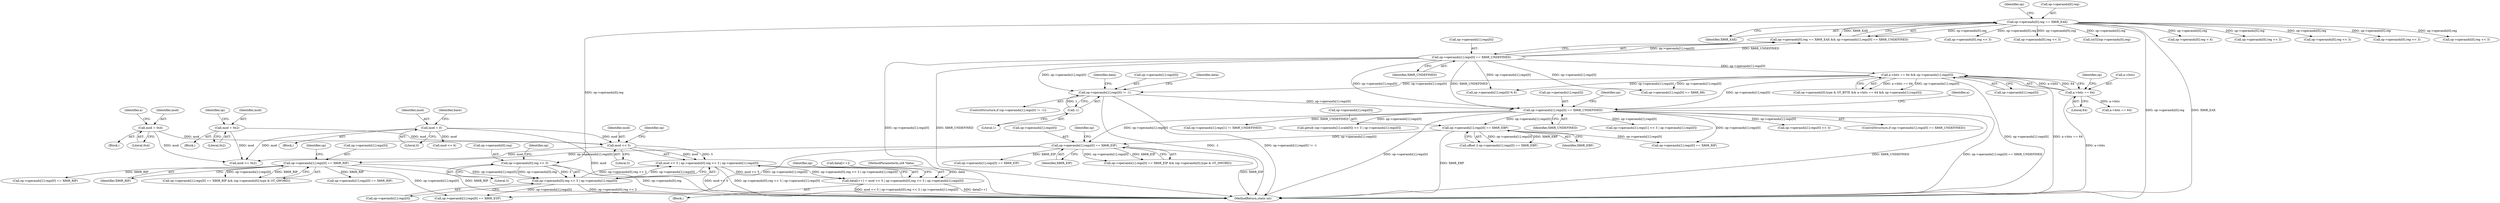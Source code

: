 digraph "0_radare2_f17bfd9f1da05f30f23a4dd05e9d2363e1406948@API" {
"1003043" [label="(Call,mod << 5 | op->operands[0].reg << 3 | op->operands[1].regs[0])"];
"1003044" [label="(Call,mod << 5)"];
"1000116" [label="(Call,mod = 0)"];
"1002863" [label="(Call,mod = 0x4)"];
"1002849" [label="(Call,mod = 0x2)"];
"1003047" [label="(Call,op->operands[0].reg << 3 | op->operands[1].regs[0])"];
"1003048" [label="(Call,op->operands[0].reg << 3)"];
"1002031" [label="(Call,op->operands[0].reg == X86R_EAX)"];
"1003009" [label="(Call,op->operands[1].regs[0] == X86R_RIP)"];
"1002979" [label="(Call,op->operands[1].regs[0] == X86R_EIP)"];
"1002541" [label="(Call,op->operands[1].regs[0] == X86R_UNDEFINED)"];
"1002172" [label="(Call,a->bits == 64 && op->operands[1].regs[0])"];
"1002173" [label="(Call,a->bits == 64)"];
"1002040" [label="(Call,op->operands[1].regs[0] == X86R_UNDEFINED)"];
"1002388" [label="(Call,op->operands[1].regs[0] != -1)"];
"1002398" [label="(Call,-1)"];
"1002837" [label="(Call,op->operands[1].regs[0] == X86R_EBP)"];
"1003038" [label="(Call,data[l++] = mod << 5 | op->operands[0].reg << 3 | op->operands[1].regs[0])"];
"1002045" [label="(Identifier,op)"];
"1002358" [label="(Call,a->bits == 64)"];
"1002870" [label="(Identifier,a)"];
"1002857" [label="(Identifier,op)"];
"1003072" [label="(Identifier,op)"];
"1002556" [label="(Identifier,a)"];
"1002388" [label="(Call,op->operands[1].regs[0] != -1)"];
"1002039" [label="(Identifier,X86R_EAX)"];
"1002865" [label="(Literal,0x4)"];
"1003047" [label="(Call,op->operands[0].reg << 3 | op->operands[1].regs[0])"];
"1002551" [label="(Identifier,X86R_UNDEFINED)"];
"1003009" [label="(Call,op->operands[1].regs[0] == X86R_RIP)"];
"1003048" [label="(Call,op->operands[0].reg << 3)"];
"1002173" [label="(Call,a->bits == 64)"];
"1002851" [label="(Literal,0x2)"];
"1002811" [label="(Call,op->operands[1].regs[1] << 3 | op->operands[1].regs[0])"];
"1002989" [label="(Identifier,X86R_EIP)"];
"1002980" [label="(Call,op->operands[1].regs[0])"];
"1003044" [label="(Call,mod << 5)"];
"1003045" [label="(Identifier,mod)"];
"1002178" [label="(Call,op->operands[1].regs[0])"];
"1002978" [label="(Call,op->operands[1].regs[0] == X86R_EIP && (op->operands[0].type & OT_DWORD))"];
"1003043" [label="(Call,mod << 5 | op->operands[0].reg << 3 | op->operands[1].regs[0])"];
"1000117" [label="(Identifier,mod)"];
"1003024" [label="(Identifier,op)"];
"1002699" [label="(Call,op->operands[1].regs[0] << 3)"];
"1003039" [label="(Call,data[l++])"];
"1002174" [label="(Call,a->bits)"];
"1000106" [label="(Block,)"];
"1002862" [label="(Block,)"];
"1002177" [label="(Literal,64)"];
"1003107" [label="(Call,op->operands[1].regs[0] == X86R_EIP)"];
"1003061" [label="(Identifier,op)"];
"1003049" [label="(Call,op->operands[0].reg)"];
"1002030" [label="(Call,op->operands[0].reg == X86R_EAX && op->operands[1].regs[0] == X86R_UNDEFINED)"];
"1002040" [label="(Call,op->operands[1].regs[0] == X86R_UNDEFINED)"];
"1002399" [label="(Literal,1)"];
"1003037" [label="(Block,)"];
"1002041" [label="(Call,op->operands[1].regs[0])"];
"1002651" [label="(Call,op->operands[0].reg << 3)"];
"1003046" [label="(Literal,5)"];
"1002540" [label="(ControlStructure,if (op->operands[1].regs[0] == X86R_UNDEFINED))"];
"1002849" [label="(Call,mod = 0x2)"];
"1002229" [label="(Call,op->operands[0].reg << 3)"];
"1002837" [label="(Call,op->operands[1].regs[0] == X86R_EBP)"];
"1002190" [label="(Call,op->operands[1].regs[0] >= X86R_R8)"];
"1002032" [label="(Call,op->operands[0].reg)"];
"1002290" [label="(Call,op->operands[1].regs[0] % 6)"];
"1002541" [label="(Call,op->operands[1].regs[0] == X86R_UNDEFINED)"];
"1002835" [label="(Call,offset || op->operands[1].regs[0] == X86R_EBP)"];
"1002172" [label="(Call,a->bits == 64 && op->operands[1].regs[0])"];
"1002403" [label="(Identifier,data)"];
"1002314" [label="(Call,(ut32)op->operands[0].reg)"];
"1000118" [label="(Literal,0)"];
"1002848" [label="(Block,)"];
"1003056" [label="(Literal,3)"];
"1002838" [label="(Call,op->operands[1].regs[0])"];
"1002387" [label="(ControlStructure,if (op->operands[1].regs[0] != -1))"];
"1002031" [label="(Call,op->operands[0].reg == X86R_EAX)"];
"1003220" [label="(MethodReturn,static int)"];
"1003010" [label="(Call,op->operands[1].regs[0])"];
"1002542" [label="(Call,op->operands[1].regs[0])"];
"1002864" [label="(Identifier,mod)"];
"1002994" [label="(Identifier,op)"];
"1003182" [label="(Call,op->operands[1].regs[0] == X86R_RIP)"];
"1002778" [label="(Call,op->operands[1].regs[1] != X86R_UNDEFINED)"];
"1002850" [label="(Identifier,mod)"];
"1003057" [label="(Call,op->operands[1].regs[0])"];
"1000116" [label="(Call,mod = 0)"];
"1002389" [label="(Call,op->operands[1].regs[0])"];
"1002201" [label="(Call,op->operands[0].reg < 4)"];
"1003153" [label="(Call,op->operands[1].regs[0] == X86R_RIP)"];
"1002863" [label="(Call,mod = 0x4)"];
"1002847" [label="(Identifier,X86R_EBP)"];
"1003067" [label="(Call,op->operands[1].regs[0] == X86R_ESP)"];
"1002566" [label="(Call,op->operands[0].reg << 3)"];
"1003019" [label="(Identifier,X86R_RIP)"];
"1002398" [label="(Call,-1)"];
"1003086" [label="(Call,mod >= 0x2)"];
"1002590" [label="(Call,op->operands[0].reg << 3)"];
"1003038" [label="(Call,data[l++] = mod << 5 | op->operands[0].reg << 3 | op->operands[1].regs[0])"];
"1000104" [label="(MethodParameterIn,ut8 *data)"];
"1002796" [label="(Call,op->operands[0].reg << 3)"];
"1002718" [label="(Call,getsib (op->operands[1].scale[0]) << 3 | op->operands[1].regs[0])"];
"1002409" [label="(Identifier,data)"];
"1002050" [label="(Identifier,X86R_UNDEFINED)"];
"1002979" [label="(Call,op->operands[1].regs[0] == X86R_EIP)"];
"1002162" [label="(Call,op->operands[0].type & OT_BYTE && a->bits == 64 && op->operands[1].regs[0])"];
"1000121" [label="(Identifier,base)"];
"1002638" [label="(Identifier,op)"];
"1003052" [label="(Identifier,op)"];
"1003008" [label="(Call,op->operands[1].regs[0] == X86R_RIP && (op->operands[0].type & OT_QWORD))"];
"1002886" [label="(Call,op->operands[1].regs[0] == X86R_RIP)"];
"1002925" [label="(Call,op->operands[0].reg << 3)"];
"1001907" [label="(Call,mod << 6)"];
"1002182" [label="(Identifier,op)"];
"1003043" -> "1003038"  [label="AST: "];
"1003043" -> "1003047"  [label="CFG: "];
"1003044" -> "1003043"  [label="AST: "];
"1003047" -> "1003043"  [label="AST: "];
"1003038" -> "1003043"  [label="CFG: "];
"1003043" -> "1003220"  [label="DDG: mod << 5"];
"1003043" -> "1003220"  [label="DDG: op->operands[0].reg << 3 | op->operands[1].regs[0]"];
"1003043" -> "1003038"  [label="DDG: mod << 5"];
"1003043" -> "1003038"  [label="DDG: op->operands[0].reg << 3 | op->operands[1].regs[0]"];
"1003044" -> "1003043"  [label="DDG: mod"];
"1003044" -> "1003043"  [label="DDG: 5"];
"1003047" -> "1003043"  [label="DDG: op->operands[0].reg << 3"];
"1003047" -> "1003043"  [label="DDG: op->operands[1].regs[0]"];
"1003044" -> "1003046"  [label="CFG: "];
"1003045" -> "1003044"  [label="AST: "];
"1003046" -> "1003044"  [label="AST: "];
"1003052" -> "1003044"  [label="CFG: "];
"1000116" -> "1003044"  [label="DDG: mod"];
"1002863" -> "1003044"  [label="DDG: mod"];
"1002849" -> "1003044"  [label="DDG: mod"];
"1003044" -> "1003086"  [label="DDG: mod"];
"1000116" -> "1000106"  [label="AST: "];
"1000116" -> "1000118"  [label="CFG: "];
"1000117" -> "1000116"  [label="AST: "];
"1000118" -> "1000116"  [label="AST: "];
"1000121" -> "1000116"  [label="CFG: "];
"1000116" -> "1003220"  [label="DDG: mod"];
"1000116" -> "1001907"  [label="DDG: mod"];
"1000116" -> "1003086"  [label="DDG: mod"];
"1002863" -> "1002862"  [label="AST: "];
"1002863" -> "1002865"  [label="CFG: "];
"1002864" -> "1002863"  [label="AST: "];
"1002865" -> "1002863"  [label="AST: "];
"1002870" -> "1002863"  [label="CFG: "];
"1002863" -> "1003086"  [label="DDG: mod"];
"1002849" -> "1002848"  [label="AST: "];
"1002849" -> "1002851"  [label="CFG: "];
"1002850" -> "1002849"  [label="AST: "];
"1002851" -> "1002849"  [label="AST: "];
"1002857" -> "1002849"  [label="CFG: "];
"1002849" -> "1003086"  [label="DDG: mod"];
"1003047" -> "1003057"  [label="CFG: "];
"1003048" -> "1003047"  [label="AST: "];
"1003057" -> "1003047"  [label="AST: "];
"1003047" -> "1003220"  [label="DDG: op->operands[0].reg << 3"];
"1003048" -> "1003047"  [label="DDG: op->operands[0].reg"];
"1003048" -> "1003047"  [label="DDG: 3"];
"1003009" -> "1003047"  [label="DDG: op->operands[1].regs[0]"];
"1003047" -> "1003067"  [label="DDG: op->operands[1].regs[0]"];
"1003048" -> "1003056"  [label="CFG: "];
"1003049" -> "1003048"  [label="AST: "];
"1003056" -> "1003048"  [label="AST: "];
"1003061" -> "1003048"  [label="CFG: "];
"1003048" -> "1003220"  [label="DDG: op->operands[0].reg"];
"1002031" -> "1003048"  [label="DDG: op->operands[0].reg"];
"1002031" -> "1002030"  [label="AST: "];
"1002031" -> "1002039"  [label="CFG: "];
"1002032" -> "1002031"  [label="AST: "];
"1002039" -> "1002031"  [label="AST: "];
"1002045" -> "1002031"  [label="CFG: "];
"1002030" -> "1002031"  [label="CFG: "];
"1002031" -> "1003220"  [label="DDG: op->operands[0].reg"];
"1002031" -> "1003220"  [label="DDG: X86R_EAX"];
"1002031" -> "1002030"  [label="DDG: op->operands[0].reg"];
"1002031" -> "1002030"  [label="DDG: X86R_EAX"];
"1002031" -> "1002201"  [label="DDG: op->operands[0].reg"];
"1002031" -> "1002229"  [label="DDG: op->operands[0].reg"];
"1002031" -> "1002314"  [label="DDG: op->operands[0].reg"];
"1002031" -> "1002566"  [label="DDG: op->operands[0].reg"];
"1002031" -> "1002590"  [label="DDG: op->operands[0].reg"];
"1002031" -> "1002651"  [label="DDG: op->operands[0].reg"];
"1002031" -> "1002796"  [label="DDG: op->operands[0].reg"];
"1002031" -> "1002925"  [label="DDG: op->operands[0].reg"];
"1003009" -> "1003008"  [label="AST: "];
"1003009" -> "1003019"  [label="CFG: "];
"1003010" -> "1003009"  [label="AST: "];
"1003019" -> "1003009"  [label="AST: "];
"1003024" -> "1003009"  [label="CFG: "];
"1003008" -> "1003009"  [label="CFG: "];
"1003009" -> "1003220"  [label="DDG: X86R_RIP"];
"1003009" -> "1003008"  [label="DDG: op->operands[1].regs[0]"];
"1003009" -> "1003008"  [label="DDG: X86R_RIP"];
"1002979" -> "1003009"  [label="DDG: op->operands[1].regs[0]"];
"1003009" -> "1003067"  [label="DDG: op->operands[1].regs[0]"];
"1003009" -> "1003153"  [label="DDG: X86R_RIP"];
"1003009" -> "1003182"  [label="DDG: X86R_RIP"];
"1002979" -> "1002978"  [label="AST: "];
"1002979" -> "1002989"  [label="CFG: "];
"1002980" -> "1002979"  [label="AST: "];
"1002989" -> "1002979"  [label="AST: "];
"1002994" -> "1002979"  [label="CFG: "];
"1002978" -> "1002979"  [label="CFG: "];
"1002979" -> "1003220"  [label="DDG: X86R_EIP"];
"1002979" -> "1002978"  [label="DDG: op->operands[1].regs[0]"];
"1002979" -> "1002978"  [label="DDG: X86R_EIP"];
"1002541" -> "1002979"  [label="DDG: op->operands[1].regs[0]"];
"1002837" -> "1002979"  [label="DDG: op->operands[1].regs[0]"];
"1002979" -> "1003067"  [label="DDG: op->operands[1].regs[0]"];
"1002979" -> "1003107"  [label="DDG: X86R_EIP"];
"1002541" -> "1002540"  [label="AST: "];
"1002541" -> "1002551"  [label="CFG: "];
"1002542" -> "1002541"  [label="AST: "];
"1002551" -> "1002541"  [label="AST: "];
"1002556" -> "1002541"  [label="CFG: "];
"1002638" -> "1002541"  [label="CFG: "];
"1002541" -> "1003220"  [label="DDG: op->operands[1].regs[0] == X86R_UNDEFINED"];
"1002541" -> "1003220"  [label="DDG: op->operands[1].regs[0]"];
"1002541" -> "1003220"  [label="DDG: X86R_UNDEFINED"];
"1002172" -> "1002541"  [label="DDG: op->operands[1].regs[0]"];
"1002040" -> "1002541"  [label="DDG: op->operands[1].regs[0]"];
"1002040" -> "1002541"  [label="DDG: X86R_UNDEFINED"];
"1002388" -> "1002541"  [label="DDG: op->operands[1].regs[0]"];
"1002541" -> "1002699"  [label="DDG: op->operands[1].regs[0]"];
"1002541" -> "1002718"  [label="DDG: op->operands[1].regs[0]"];
"1002541" -> "1002778"  [label="DDG: X86R_UNDEFINED"];
"1002541" -> "1002811"  [label="DDG: op->operands[1].regs[0]"];
"1002541" -> "1002837"  [label="DDG: op->operands[1].regs[0]"];
"1002541" -> "1002886"  [label="DDG: op->operands[1].regs[0]"];
"1002172" -> "1002162"  [label="AST: "];
"1002172" -> "1002173"  [label="CFG: "];
"1002172" -> "1002178"  [label="CFG: "];
"1002173" -> "1002172"  [label="AST: "];
"1002178" -> "1002172"  [label="AST: "];
"1002162" -> "1002172"  [label="CFG: "];
"1002172" -> "1003220"  [label="DDG: op->operands[1].regs[0]"];
"1002172" -> "1003220"  [label="DDG: a->bits == 64"];
"1002172" -> "1002162"  [label="DDG: a->bits == 64"];
"1002172" -> "1002162"  [label="DDG: op->operands[1].regs[0]"];
"1002173" -> "1002172"  [label="DDG: a->bits"];
"1002173" -> "1002172"  [label="DDG: 64"];
"1002040" -> "1002172"  [label="DDG: op->operands[1].regs[0]"];
"1002172" -> "1002190"  [label="DDG: op->operands[1].regs[0]"];
"1002172" -> "1002290"  [label="DDG: op->operands[1].regs[0]"];
"1002172" -> "1002388"  [label="DDG: op->operands[1].regs[0]"];
"1002173" -> "1002177"  [label="CFG: "];
"1002174" -> "1002173"  [label="AST: "];
"1002177" -> "1002173"  [label="AST: "];
"1002182" -> "1002173"  [label="CFG: "];
"1002173" -> "1003220"  [label="DDG: a->bits"];
"1002173" -> "1002358"  [label="DDG: a->bits"];
"1002040" -> "1002030"  [label="AST: "];
"1002040" -> "1002050"  [label="CFG: "];
"1002041" -> "1002040"  [label="AST: "];
"1002050" -> "1002040"  [label="AST: "];
"1002030" -> "1002040"  [label="CFG: "];
"1002040" -> "1003220"  [label="DDG: op->operands[1].regs[0]"];
"1002040" -> "1003220"  [label="DDG: X86R_UNDEFINED"];
"1002040" -> "1002030"  [label="DDG: op->operands[1].regs[0]"];
"1002040" -> "1002030"  [label="DDG: X86R_UNDEFINED"];
"1002040" -> "1002190"  [label="DDG: op->operands[1].regs[0]"];
"1002040" -> "1002290"  [label="DDG: op->operands[1].regs[0]"];
"1002040" -> "1002388"  [label="DDG: op->operands[1].regs[0]"];
"1002388" -> "1002387"  [label="AST: "];
"1002388" -> "1002398"  [label="CFG: "];
"1002389" -> "1002388"  [label="AST: "];
"1002398" -> "1002388"  [label="AST: "];
"1002403" -> "1002388"  [label="CFG: "];
"1002409" -> "1002388"  [label="CFG: "];
"1002388" -> "1003220"  [label="DDG: op->operands[1].regs[0] != -1"];
"1002388" -> "1003220"  [label="DDG: -1"];
"1002398" -> "1002388"  [label="DDG: 1"];
"1002398" -> "1002399"  [label="CFG: "];
"1002399" -> "1002398"  [label="AST: "];
"1002837" -> "1002835"  [label="AST: "];
"1002837" -> "1002847"  [label="CFG: "];
"1002838" -> "1002837"  [label="AST: "];
"1002847" -> "1002837"  [label="AST: "];
"1002835" -> "1002837"  [label="CFG: "];
"1002837" -> "1003220"  [label="DDG: X86R_EBP"];
"1002837" -> "1002835"  [label="DDG: op->operands[1].regs[0]"];
"1002837" -> "1002835"  [label="DDG: X86R_EBP"];
"1002837" -> "1002886"  [label="DDG: op->operands[1].regs[0]"];
"1003038" -> "1003037"  [label="AST: "];
"1003039" -> "1003038"  [label="AST: "];
"1003072" -> "1003038"  [label="CFG: "];
"1003038" -> "1003220"  [label="DDG: data[l++]"];
"1003038" -> "1003220"  [label="DDG: mod << 5 | op->operands[0].reg << 3 | op->operands[1].regs[0]"];
"1000104" -> "1003038"  [label="DDG: data"];
}
